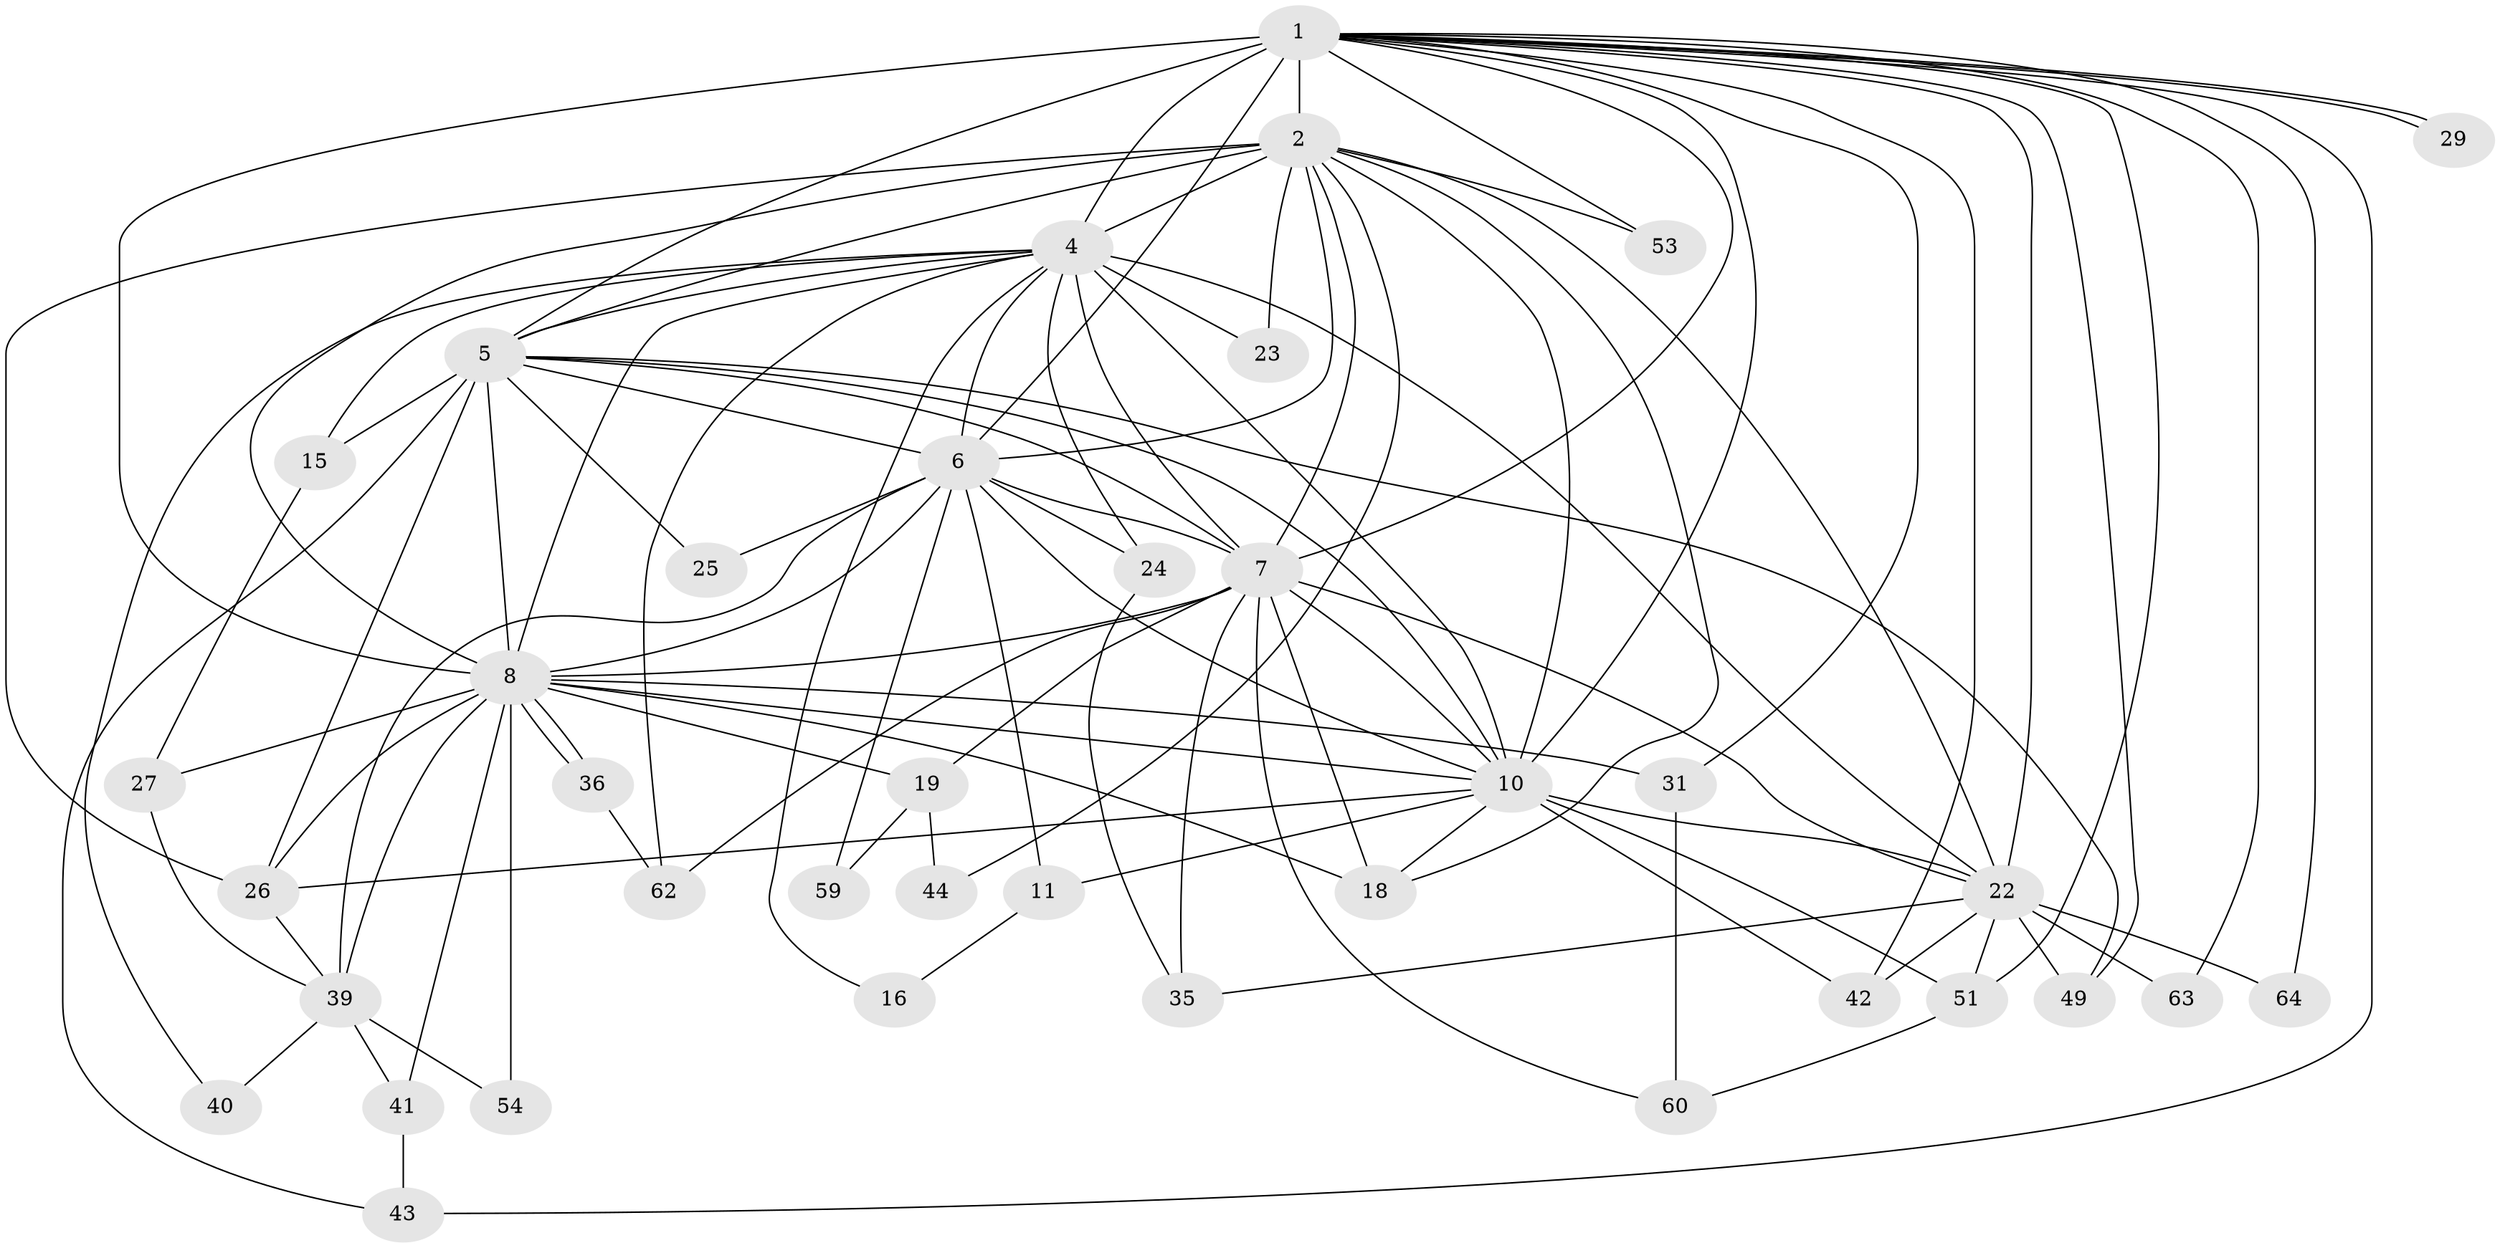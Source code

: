 // original degree distribution, {16: 0.03896103896103896, 17: 0.03896103896103896, 14: 0.012987012987012988, 15: 0.012987012987012988, 19: 0.012987012987012988, 27: 0.012987012987012988, 3: 0.2597402597402597, 4: 0.06493506493506493, 2: 0.4805194805194805, 5: 0.025974025974025976, 7: 0.025974025974025976, 6: 0.012987012987012988}
// Generated by graph-tools (version 1.1) at 2025/13/03/09/25 04:13:41]
// undirected, 38 vertices, 104 edges
graph export_dot {
graph [start="1"]
  node [color=gray90,style=filled];
  1 [super="+46+57+3"];
  2 [super="+33"];
  4 [super="+9"];
  5 [super="+37+58"];
  6 [super="+21+30+20+56"];
  7;
  8 [super="+48"];
  10 [super="+71+28"];
  11;
  15;
  16;
  18 [super="+76+47+38"];
  19;
  22 [super="+55"];
  23;
  24;
  25;
  26 [super="+67+65"];
  27 [super="+77"];
  29 [super="+74"];
  31;
  35;
  36 [super="+68"];
  39;
  40;
  41 [super="+45+61"];
  42;
  43;
  44;
  49;
  51 [super="+66"];
  53;
  54;
  59;
  60;
  62;
  63;
  64;
  1 -- 2 [weight=2];
  1 -- 4 [weight=7];
  1 -- 5 [weight=2];
  1 -- 6 [weight=4];
  1 -- 7 [weight=3];
  1 -- 8 [weight=4];
  1 -- 10 [weight=2];
  1 -- 29 [weight=2];
  1 -- 29;
  1 -- 31;
  1 -- 51;
  1 -- 42;
  1 -- 22;
  1 -- 64;
  1 -- 43;
  1 -- 49;
  1 -- 53;
  1 -- 63;
  2 -- 4 [weight=2];
  2 -- 5;
  2 -- 6 [weight=2];
  2 -- 7;
  2 -- 8 [weight=2];
  2 -- 10;
  2 -- 23;
  2 -- 26;
  2 -- 44;
  2 -- 53;
  2 -- 22;
  2 -- 18;
  4 -- 5 [weight=2];
  4 -- 6 [weight=4];
  4 -- 7 [weight=2];
  4 -- 8 [weight=2];
  4 -- 10 [weight=3];
  4 -- 40;
  4 -- 15;
  4 -- 16;
  4 -- 22;
  4 -- 23;
  4 -- 24;
  4 -- 62;
  5 -- 6;
  5 -- 7;
  5 -- 8 [weight=2];
  5 -- 10;
  5 -- 15;
  5 -- 25;
  5 -- 26;
  5 -- 43;
  5 -- 49;
  6 -- 7;
  6 -- 8 [weight=2];
  6 -- 10;
  6 -- 11;
  6 -- 24;
  6 -- 25;
  6 -- 39;
  6 -- 59;
  7 -- 8;
  7 -- 10;
  7 -- 19;
  7 -- 22;
  7 -- 35;
  7 -- 60;
  7 -- 62;
  7 -- 18;
  8 -- 10 [weight=2];
  8 -- 18 [weight=2];
  8 -- 19;
  8 -- 27;
  8 -- 31;
  8 -- 36;
  8 -- 36;
  8 -- 39;
  8 -- 41 [weight=2];
  8 -- 54;
  8 -- 26 [weight=2];
  10 -- 11;
  10 -- 18;
  10 -- 51;
  10 -- 22;
  10 -- 26;
  10 -- 42;
  11 -- 16;
  15 -- 27;
  19 -- 44;
  19 -- 59;
  22 -- 42;
  22 -- 49;
  22 -- 63;
  22 -- 64;
  22 -- 35;
  22 -- 51;
  24 -- 35;
  26 -- 39;
  27 -- 39;
  31 -- 60;
  36 -- 62;
  39 -- 40;
  39 -- 41;
  39 -- 54;
  41 -- 43;
  51 -- 60;
}
